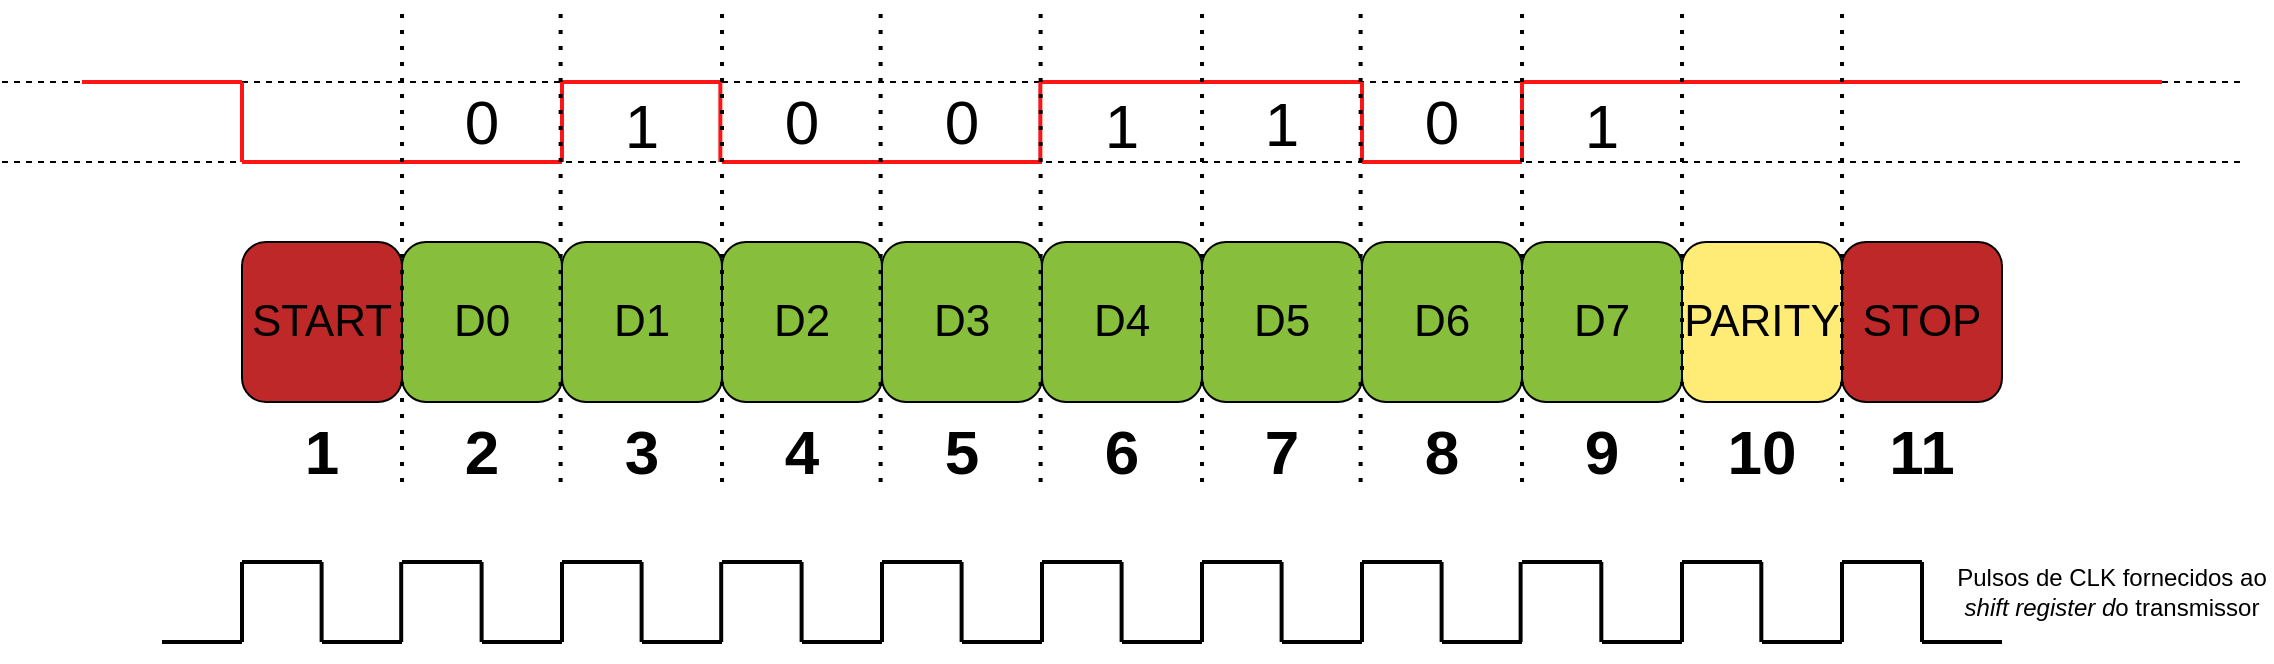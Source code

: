 <mxfile version="26.2.2">
  <diagram name="Page-1" id="lUpwgNGlxhWAfqEjenwq">
    <mxGraphModel dx="1556" dy="914" grid="1" gridSize="10" guides="1" tooltips="1" connect="1" arrows="1" fold="1" page="1" pageScale="1" pageWidth="850" pageHeight="1100" math="0" shadow="0">
      <root>
        <mxCell id="0" />
        <mxCell id="1" parent="0" />
        <mxCell id="Gv_gc-25FSfEhzksZ8vM-55" value="" style="endArrow=none;dashed=1;html=1;rounded=0;" edge="1" parent="1">
          <mxGeometry width="50" height="50" relative="1" as="geometry">
            <mxPoint x="80" y="280" as="sourcePoint" />
            <mxPoint x="1200" y="280" as="targetPoint" />
          </mxGeometry>
        </mxCell>
        <mxCell id="Gv_gc-25FSfEhzksZ8vM-1" value="&lt;font style=&quot;font-size: 22px;&quot;&gt;START&lt;/font&gt;" style="rounded=1;whiteSpace=wrap;html=1;fillColor=#BE2828;" vertex="1" parent="1">
          <mxGeometry x="200" y="320" width="80" height="80" as="geometry" />
        </mxCell>
        <mxCell id="Gv_gc-25FSfEhzksZ8vM-2" value="&lt;span style=&quot;font-size: 22px;&quot;&gt;&lt;font style=&quot;color: rgb(0, 0, 0);&quot;&gt;D0&lt;/font&gt;&lt;/span&gt;" style="rounded=1;whiteSpace=wrap;html=1;fillColor=#87BE3B;" vertex="1" parent="1">
          <mxGeometry x="280" y="320" width="80" height="80" as="geometry" />
        </mxCell>
        <mxCell id="Gv_gc-25FSfEhzksZ8vM-11" value="&lt;span style=&quot;font-size: 22px;&quot;&gt;&lt;font style=&quot;color: rgb(0, 0, 0);&quot;&gt;PARITY&lt;/font&gt;&lt;/span&gt;" style="rounded=1;whiteSpace=wrap;html=1;fillColor=#FFEC77;" vertex="1" parent="1">
          <mxGeometry x="920" y="320" width="80" height="80" as="geometry" />
        </mxCell>
        <mxCell id="Gv_gc-25FSfEhzksZ8vM-13" value="&lt;span style=&quot;font-size: 22px;&quot;&gt;STOP&lt;/span&gt;" style="rounded=1;whiteSpace=wrap;html=1;fillColor=#BE2828;" vertex="1" parent="1">
          <mxGeometry x="1000" y="320" width="80" height="80" as="geometry" />
        </mxCell>
        <mxCell id="Gv_gc-25FSfEhzksZ8vM-14" value="&lt;span style=&quot;color: rgb(0, 0, 0); font-size: 22px;&quot;&gt;D1&lt;/span&gt;" style="rounded=1;whiteSpace=wrap;html=1;fillColor=#87BE3B;" vertex="1" parent="1">
          <mxGeometry x="360" y="320" width="80" height="80" as="geometry" />
        </mxCell>
        <mxCell id="Gv_gc-25FSfEhzksZ8vM-15" value="&lt;span style=&quot;color: rgb(0, 0, 0); font-size: 22px;&quot;&gt;D2&lt;/span&gt;" style="rounded=1;whiteSpace=wrap;html=1;fillColor=#87BE3B;" vertex="1" parent="1">
          <mxGeometry x="440" y="320" width="80" height="80" as="geometry" />
        </mxCell>
        <mxCell id="Gv_gc-25FSfEhzksZ8vM-16" value="&lt;span style=&quot;color: rgb(0, 0, 0); font-size: 22px;&quot;&gt;D3&lt;/span&gt;" style="rounded=1;whiteSpace=wrap;html=1;fillColor=#87BE3B;" vertex="1" parent="1">
          <mxGeometry x="520" y="320" width="80" height="80" as="geometry" />
        </mxCell>
        <mxCell id="Gv_gc-25FSfEhzksZ8vM-17" value="&lt;span style=&quot;color: rgb(0, 0, 0); font-size: 22px;&quot;&gt;D4&lt;/span&gt;" style="rounded=1;whiteSpace=wrap;html=1;fillColor=#87BE3B;" vertex="1" parent="1">
          <mxGeometry x="600" y="320" width="80" height="80" as="geometry" />
        </mxCell>
        <mxCell id="Gv_gc-25FSfEhzksZ8vM-18" value="&lt;span style=&quot;color: rgb(0, 0, 0); font-size: 22px;&quot;&gt;D5&lt;/span&gt;" style="rounded=1;whiteSpace=wrap;html=1;fillColor=#87BE3B;" vertex="1" parent="1">
          <mxGeometry x="680" y="320" width="80" height="80" as="geometry" />
        </mxCell>
        <mxCell id="Gv_gc-25FSfEhzksZ8vM-19" value="&lt;span style=&quot;color: rgb(0, 0, 0); font-size: 22px;&quot;&gt;D6&lt;/span&gt;" style="rounded=1;whiteSpace=wrap;html=1;fillColor=#87BE3B;" vertex="1" parent="1">
          <mxGeometry x="760" y="320" width="80" height="80" as="geometry" />
        </mxCell>
        <mxCell id="Gv_gc-25FSfEhzksZ8vM-20" value="&lt;span style=&quot;color: rgb(0, 0, 0); font-size: 22px;&quot;&gt;D7&lt;/span&gt;" style="rounded=1;whiteSpace=wrap;html=1;fillColor=#87BE3B;" vertex="1" parent="1">
          <mxGeometry x="840" y="320" width="80" height="80" as="geometry" />
        </mxCell>
        <mxCell id="Gv_gc-25FSfEhzksZ8vM-21" value="" style="endArrow=none;dashed=1;html=1;rounded=0;" edge="1" parent="1">
          <mxGeometry width="50" height="50" relative="1" as="geometry">
            <mxPoint x="80" y="240" as="sourcePoint" />
            <mxPoint x="1200" y="240" as="targetPoint" />
          </mxGeometry>
        </mxCell>
        <mxCell id="Gv_gc-25FSfEhzksZ8vM-22" value="" style="endArrow=none;html=1;rounded=0;strokeColor=#FF1515;strokeWidth=2;" edge="1" parent="1">
          <mxGeometry width="50" height="50" relative="1" as="geometry">
            <mxPoint x="120" y="240" as="sourcePoint" />
            <mxPoint x="200" y="240" as="targetPoint" />
          </mxGeometry>
        </mxCell>
        <mxCell id="Gv_gc-25FSfEhzksZ8vM-24" value="" style="endArrow=none;html=1;rounded=0;strokeColor=#FF1515;strokeWidth=2;" edge="1" parent="1">
          <mxGeometry width="50" height="50" relative="1" as="geometry">
            <mxPoint x="200" y="280" as="sourcePoint" />
            <mxPoint x="360" y="280" as="targetPoint" />
          </mxGeometry>
        </mxCell>
        <mxCell id="Gv_gc-25FSfEhzksZ8vM-25" value="" style="endArrow=none;html=1;rounded=0;strokeColor=#FF1515;strokeWidth=2;" edge="1" parent="1">
          <mxGeometry width="50" height="50" relative="1" as="geometry">
            <mxPoint x="440" y="280" as="sourcePoint" />
            <mxPoint x="600" y="280" as="targetPoint" />
          </mxGeometry>
        </mxCell>
        <mxCell id="Gv_gc-25FSfEhzksZ8vM-26" value="" style="endArrow=none;html=1;rounded=0;strokeColor=#FF1515;strokeWidth=2;" edge="1" parent="1">
          <mxGeometry width="50" height="50" relative="1" as="geometry">
            <mxPoint x="600" y="240" as="sourcePoint" />
            <mxPoint x="760" y="240" as="targetPoint" />
          </mxGeometry>
        </mxCell>
        <mxCell id="Gv_gc-25FSfEhzksZ8vM-27" value="" style="endArrow=none;html=1;rounded=0;strokeColor=#FF1515;strokeWidth=2;" edge="1" parent="1">
          <mxGeometry width="50" height="50" relative="1" as="geometry">
            <mxPoint x="360" y="240" as="sourcePoint" />
            <mxPoint x="440" y="240" as="targetPoint" />
          </mxGeometry>
        </mxCell>
        <mxCell id="Gv_gc-25FSfEhzksZ8vM-28" value="" style="endArrow=none;html=1;rounded=0;strokeColor=#FF1515;strokeWidth=2;" edge="1" parent="1">
          <mxGeometry width="50" height="50" relative="1" as="geometry">
            <mxPoint x="200" y="280" as="sourcePoint" />
            <mxPoint x="200" y="240" as="targetPoint" />
          </mxGeometry>
        </mxCell>
        <mxCell id="Gv_gc-25FSfEhzksZ8vM-29" value="" style="endArrow=none;html=1;rounded=0;strokeColor=#FF1515;strokeWidth=2;" edge="1" parent="1">
          <mxGeometry width="50" height="50" relative="1" as="geometry">
            <mxPoint x="360" y="280" as="sourcePoint" />
            <mxPoint x="360" y="240" as="targetPoint" />
          </mxGeometry>
        </mxCell>
        <mxCell id="Gv_gc-25FSfEhzksZ8vM-30" value="" style="endArrow=none;html=1;rounded=0;strokeColor=#FF1515;strokeWidth=2;" edge="1" parent="1">
          <mxGeometry width="50" height="50" relative="1" as="geometry">
            <mxPoint x="439.17" y="280" as="sourcePoint" />
            <mxPoint x="439.17" y="240" as="targetPoint" />
          </mxGeometry>
        </mxCell>
        <mxCell id="Gv_gc-25FSfEhzksZ8vM-31" value="" style="endArrow=none;html=1;rounded=0;strokeColor=#FF1515;strokeWidth=2;" edge="1" parent="1">
          <mxGeometry width="50" height="50" relative="1" as="geometry">
            <mxPoint x="599.17" y="280" as="sourcePoint" />
            <mxPoint x="599.17" y="240" as="targetPoint" />
          </mxGeometry>
        </mxCell>
        <mxCell id="Gv_gc-25FSfEhzksZ8vM-32" value="" style="endArrow=none;html=1;rounded=0;strokeColor=#FF1515;strokeWidth=2;" edge="1" parent="1">
          <mxGeometry width="50" height="50" relative="1" as="geometry">
            <mxPoint x="760" y="280" as="sourcePoint" />
            <mxPoint x="760" y="240" as="targetPoint" />
          </mxGeometry>
        </mxCell>
        <mxCell id="Gv_gc-25FSfEhzksZ8vM-33" value="" style="endArrow=none;html=1;rounded=0;strokeColor=#FF1515;strokeWidth=2;" edge="1" parent="1">
          <mxGeometry width="50" height="50" relative="1" as="geometry">
            <mxPoint x="760" y="280" as="sourcePoint" />
            <mxPoint x="840" y="280" as="targetPoint" />
          </mxGeometry>
        </mxCell>
        <mxCell id="Gv_gc-25FSfEhzksZ8vM-34" value="" style="endArrow=none;html=1;rounded=0;strokeColor=#FF1515;strokeWidth=2;" edge="1" parent="1">
          <mxGeometry width="50" height="50" relative="1" as="geometry">
            <mxPoint x="840" y="280" as="sourcePoint" />
            <mxPoint x="840" y="240" as="targetPoint" />
          </mxGeometry>
        </mxCell>
        <mxCell id="Gv_gc-25FSfEhzksZ8vM-35" value="" style="endArrow=none;html=1;rounded=0;strokeColor=#FF1515;strokeWidth=2;" edge="1" parent="1">
          <mxGeometry width="50" height="50" relative="1" as="geometry">
            <mxPoint x="840" y="240" as="sourcePoint" />
            <mxPoint x="1160" y="240" as="targetPoint" />
          </mxGeometry>
        </mxCell>
        <mxCell id="Gv_gc-25FSfEhzksZ8vM-36" value="&lt;font style=&quot;font-size: 31px;&quot;&gt;0&lt;/font&gt;" style="text;html=1;align=center;verticalAlign=middle;whiteSpace=wrap;rounded=0;" vertex="1" parent="1">
          <mxGeometry x="275" y="235" width="90" height="50" as="geometry" />
        </mxCell>
        <mxCell id="Gv_gc-25FSfEhzksZ8vM-37" value="&lt;font style=&quot;font-size: 31px;&quot;&gt;0&lt;/font&gt;" style="text;html=1;align=center;verticalAlign=middle;whiteSpace=wrap;rounded=0;" vertex="1" parent="1">
          <mxGeometry x="435" y="235" width="90" height="50" as="geometry" />
        </mxCell>
        <mxCell id="Gv_gc-25FSfEhzksZ8vM-38" value="&lt;font style=&quot;font-size: 31px;&quot;&gt;0&lt;/font&gt;" style="text;html=1;align=center;verticalAlign=middle;whiteSpace=wrap;rounded=0;" vertex="1" parent="1">
          <mxGeometry x="515" y="235" width="90" height="50" as="geometry" />
        </mxCell>
        <mxCell id="Gv_gc-25FSfEhzksZ8vM-39" value="&lt;font style=&quot;font-size: 31px;&quot;&gt;0&lt;/font&gt;" style="text;html=1;align=center;verticalAlign=middle;whiteSpace=wrap;rounded=0;" vertex="1" parent="1">
          <mxGeometry x="755" y="235" width="90" height="50" as="geometry" />
        </mxCell>
        <mxCell id="Gv_gc-25FSfEhzksZ8vM-40" value="&lt;font style=&quot;font-size: 31px;&quot;&gt;1&lt;/font&gt;" style="text;html=1;align=center;verticalAlign=middle;whiteSpace=wrap;rounded=0;" vertex="1" parent="1">
          <mxGeometry x="355" y="237" width="90" height="50" as="geometry" />
        </mxCell>
        <mxCell id="Gv_gc-25FSfEhzksZ8vM-41" value="&lt;font style=&quot;font-size: 31px;&quot;&gt;1&lt;/font&gt;" style="text;html=1;align=center;verticalAlign=middle;whiteSpace=wrap;rounded=0;" vertex="1" parent="1">
          <mxGeometry x="595" y="237" width="90" height="50" as="geometry" />
        </mxCell>
        <mxCell id="Gv_gc-25FSfEhzksZ8vM-42" value="&lt;font style=&quot;font-size: 31px;&quot;&gt;1&lt;/font&gt;" style="text;html=1;align=center;verticalAlign=middle;whiteSpace=wrap;rounded=0;" vertex="1" parent="1">
          <mxGeometry x="675" y="236" width="90" height="50" as="geometry" />
        </mxCell>
        <mxCell id="Gv_gc-25FSfEhzksZ8vM-43" value="&lt;font style=&quot;font-size: 31px;&quot;&gt;1&lt;/font&gt;" style="text;html=1;align=center;verticalAlign=middle;whiteSpace=wrap;rounded=0;" vertex="1" parent="1">
          <mxGeometry x="835" y="237" width="90" height="50" as="geometry" />
        </mxCell>
        <mxCell id="Gv_gc-25FSfEhzksZ8vM-44" value="&lt;font style=&quot;font-size: 31px;&quot;&gt;&lt;b&gt;1&lt;/b&gt;&lt;/font&gt;" style="text;html=1;align=center;verticalAlign=middle;whiteSpace=wrap;rounded=0;" vertex="1" parent="1">
          <mxGeometry x="195" y="400" width="90" height="50" as="geometry" />
        </mxCell>
        <mxCell id="Gv_gc-25FSfEhzksZ8vM-45" value="&lt;font style=&quot;font-size: 31px;&quot;&gt;&lt;b&gt;2&lt;/b&gt;&lt;/font&gt;" style="text;html=1;align=center;verticalAlign=middle;whiteSpace=wrap;rounded=0;" vertex="1" parent="1">
          <mxGeometry x="275" y="400" width="90" height="50" as="geometry" />
        </mxCell>
        <mxCell id="Gv_gc-25FSfEhzksZ8vM-46" value="&lt;font style=&quot;font-size: 31px;&quot;&gt;&lt;b&gt;3&lt;/b&gt;&lt;/font&gt;" style="text;html=1;align=center;verticalAlign=middle;whiteSpace=wrap;rounded=0;" vertex="1" parent="1">
          <mxGeometry x="355" y="400" width="90" height="50" as="geometry" />
        </mxCell>
        <mxCell id="Gv_gc-25FSfEhzksZ8vM-47" value="&lt;font style=&quot;font-size: 31px;&quot;&gt;&lt;b&gt;4&lt;/b&gt;&lt;/font&gt;" style="text;html=1;align=center;verticalAlign=middle;whiteSpace=wrap;rounded=0;" vertex="1" parent="1">
          <mxGeometry x="435" y="400" width="90" height="50" as="geometry" />
        </mxCell>
        <mxCell id="Gv_gc-25FSfEhzksZ8vM-48" value="&lt;font style=&quot;font-size: 31px;&quot;&gt;&lt;b&gt;5&lt;/b&gt;&lt;/font&gt;" style="text;html=1;align=center;verticalAlign=middle;whiteSpace=wrap;rounded=0;" vertex="1" parent="1">
          <mxGeometry x="515" y="400" width="90" height="50" as="geometry" />
        </mxCell>
        <mxCell id="Gv_gc-25FSfEhzksZ8vM-49" value="&lt;font style=&quot;font-size: 31px;&quot;&gt;&lt;b&gt;6&lt;/b&gt;&lt;/font&gt;" style="text;html=1;align=center;verticalAlign=middle;whiteSpace=wrap;rounded=0;" vertex="1" parent="1">
          <mxGeometry x="595" y="400" width="90" height="50" as="geometry" />
        </mxCell>
        <mxCell id="Gv_gc-25FSfEhzksZ8vM-50" value="&lt;font style=&quot;font-size: 31px;&quot;&gt;&lt;b&gt;7&lt;/b&gt;&lt;/font&gt;" style="text;html=1;align=center;verticalAlign=middle;whiteSpace=wrap;rounded=0;" vertex="1" parent="1">
          <mxGeometry x="675" y="400" width="90" height="50" as="geometry" />
        </mxCell>
        <mxCell id="Gv_gc-25FSfEhzksZ8vM-51" value="&lt;font style=&quot;font-size: 31px;&quot;&gt;&lt;b&gt;8&lt;/b&gt;&lt;/font&gt;" style="text;html=1;align=center;verticalAlign=middle;whiteSpace=wrap;rounded=0;" vertex="1" parent="1">
          <mxGeometry x="755" y="400" width="90" height="50" as="geometry" />
        </mxCell>
        <mxCell id="Gv_gc-25FSfEhzksZ8vM-52" value="&lt;font style=&quot;font-size: 31px;&quot;&gt;&lt;b&gt;9&lt;/b&gt;&lt;/font&gt;" style="text;html=1;align=center;verticalAlign=middle;whiteSpace=wrap;rounded=0;" vertex="1" parent="1">
          <mxGeometry x="835" y="400" width="90" height="50" as="geometry" />
        </mxCell>
        <mxCell id="Gv_gc-25FSfEhzksZ8vM-53" value="&lt;font style=&quot;font-size: 31px;&quot;&gt;&lt;b&gt;10&lt;/b&gt;&lt;/font&gt;" style="text;html=1;align=center;verticalAlign=middle;whiteSpace=wrap;rounded=0;" vertex="1" parent="1">
          <mxGeometry x="915" y="400" width="90" height="50" as="geometry" />
        </mxCell>
        <mxCell id="Gv_gc-25FSfEhzksZ8vM-54" value="&lt;font style=&quot;font-size: 31px;&quot;&gt;&lt;b&gt;11&lt;/b&gt;&lt;/font&gt;" style="text;html=1;align=center;verticalAlign=middle;whiteSpace=wrap;rounded=0;" vertex="1" parent="1">
          <mxGeometry x="995" y="400" width="90" height="50" as="geometry" />
        </mxCell>
        <mxCell id="Gv_gc-25FSfEhzksZ8vM-56" value="" style="endArrow=none;dashed=1;html=1;dashPattern=1 3;strokeWidth=2;rounded=0;" edge="1" parent="1">
          <mxGeometry width="50" height="50" relative="1" as="geometry">
            <mxPoint x="280" y="440" as="sourcePoint" />
            <mxPoint x="280" y="200" as="targetPoint" />
          </mxGeometry>
        </mxCell>
        <mxCell id="Gv_gc-25FSfEhzksZ8vM-57" value="" style="endArrow=none;dashed=1;html=1;dashPattern=1 3;strokeWidth=2;rounded=0;" edge="1" parent="1">
          <mxGeometry width="50" height="50" relative="1" as="geometry">
            <mxPoint x="359.31" y="440" as="sourcePoint" />
            <mxPoint x="359.31" y="200" as="targetPoint" />
          </mxGeometry>
        </mxCell>
        <mxCell id="Gv_gc-25FSfEhzksZ8vM-58" value="" style="endArrow=none;dashed=1;html=1;dashPattern=1 3;strokeWidth=2;rounded=0;" edge="1" parent="1">
          <mxGeometry width="50" height="50" relative="1" as="geometry">
            <mxPoint x="440" y="440" as="sourcePoint" />
            <mxPoint x="440" y="200" as="targetPoint" />
          </mxGeometry>
        </mxCell>
        <mxCell id="Gv_gc-25FSfEhzksZ8vM-59" value="" style="endArrow=none;dashed=1;html=1;dashPattern=1 3;strokeWidth=2;rounded=0;" edge="1" parent="1">
          <mxGeometry width="50" height="50" relative="1" as="geometry">
            <mxPoint x="519.31" y="440" as="sourcePoint" />
            <mxPoint x="519.31" y="200" as="targetPoint" />
          </mxGeometry>
        </mxCell>
        <mxCell id="Gv_gc-25FSfEhzksZ8vM-60" value="" style="endArrow=none;dashed=1;html=1;dashPattern=1 3;strokeWidth=2;rounded=0;" edge="1" parent="1">
          <mxGeometry width="50" height="50" relative="1" as="geometry">
            <mxPoint x="599.31" y="440" as="sourcePoint" />
            <mxPoint x="599.31" y="200" as="targetPoint" />
          </mxGeometry>
        </mxCell>
        <mxCell id="Gv_gc-25FSfEhzksZ8vM-61" value="" style="endArrow=none;dashed=1;html=1;dashPattern=1 3;strokeWidth=2;rounded=0;" edge="1" parent="1">
          <mxGeometry width="50" height="50" relative="1" as="geometry">
            <mxPoint x="680" y="440" as="sourcePoint" />
            <mxPoint x="680" y="200" as="targetPoint" />
          </mxGeometry>
        </mxCell>
        <mxCell id="Gv_gc-25FSfEhzksZ8vM-62" value="" style="endArrow=none;dashed=1;html=1;dashPattern=1 3;strokeWidth=2;rounded=0;" edge="1" parent="1">
          <mxGeometry width="50" height="50" relative="1" as="geometry">
            <mxPoint x="759.31" y="440" as="sourcePoint" />
            <mxPoint x="759.31" y="200" as="targetPoint" />
          </mxGeometry>
        </mxCell>
        <mxCell id="Gv_gc-25FSfEhzksZ8vM-63" value="" style="endArrow=none;dashed=1;html=1;dashPattern=1 3;strokeWidth=2;rounded=0;" edge="1" parent="1">
          <mxGeometry width="50" height="50" relative="1" as="geometry">
            <mxPoint x="840" y="440" as="sourcePoint" />
            <mxPoint x="840" y="200" as="targetPoint" />
          </mxGeometry>
        </mxCell>
        <mxCell id="Gv_gc-25FSfEhzksZ8vM-64" value="" style="endArrow=none;dashed=1;html=1;dashPattern=1 3;strokeWidth=2;rounded=0;" edge="1" parent="1">
          <mxGeometry width="50" height="50" relative="1" as="geometry">
            <mxPoint x="920" y="440" as="sourcePoint" />
            <mxPoint x="920" y="200" as="targetPoint" />
          </mxGeometry>
        </mxCell>
        <mxCell id="Gv_gc-25FSfEhzksZ8vM-65" value="" style="endArrow=none;dashed=1;html=1;dashPattern=1 3;strokeWidth=2;rounded=0;" edge="1" parent="1">
          <mxGeometry width="50" height="50" relative="1" as="geometry">
            <mxPoint x="1000" y="440" as="sourcePoint" />
            <mxPoint x="1000" y="200" as="targetPoint" />
          </mxGeometry>
        </mxCell>
        <mxCell id="Gv_gc-25FSfEhzksZ8vM-66" value="" style="endArrow=none;html=1;rounded=0;strokeWidth=2;" edge="1" parent="1">
          <mxGeometry width="50" height="50" relative="1" as="geometry">
            <mxPoint x="160" y="520" as="sourcePoint" />
            <mxPoint x="200" y="520" as="targetPoint" />
          </mxGeometry>
        </mxCell>
        <mxCell id="Gv_gc-25FSfEhzksZ8vM-67" value="" style="endArrow=none;html=1;rounded=0;strokeWidth=2;" edge="1" parent="1">
          <mxGeometry width="50" height="50" relative="1" as="geometry">
            <mxPoint x="240" y="520" as="sourcePoint" />
            <mxPoint x="280" y="520" as="targetPoint" />
          </mxGeometry>
        </mxCell>
        <mxCell id="Gv_gc-25FSfEhzksZ8vM-68" value="" style="endArrow=none;html=1;rounded=0;strokeWidth=2;" edge="1" parent="1">
          <mxGeometry width="50" height="50" relative="1" as="geometry">
            <mxPoint x="320" y="520" as="sourcePoint" />
            <mxPoint x="360" y="520" as="targetPoint" />
          </mxGeometry>
        </mxCell>
        <mxCell id="Gv_gc-25FSfEhzksZ8vM-69" value="" style="endArrow=none;html=1;rounded=0;strokeWidth=2;" edge="1" parent="1">
          <mxGeometry width="50" height="50" relative="1" as="geometry">
            <mxPoint x="400" y="520" as="sourcePoint" />
            <mxPoint x="440" y="520" as="targetPoint" />
          </mxGeometry>
        </mxCell>
        <mxCell id="Gv_gc-25FSfEhzksZ8vM-70" value="" style="endArrow=none;html=1;rounded=0;strokeWidth=2;" edge="1" parent="1">
          <mxGeometry width="50" height="50" relative="1" as="geometry">
            <mxPoint x="480" y="520" as="sourcePoint" />
            <mxPoint x="520" y="520" as="targetPoint" />
          </mxGeometry>
        </mxCell>
        <mxCell id="Gv_gc-25FSfEhzksZ8vM-71" value="" style="endArrow=none;html=1;rounded=0;strokeWidth=2;" edge="1" parent="1">
          <mxGeometry width="50" height="50" relative="1" as="geometry">
            <mxPoint x="560" y="520" as="sourcePoint" />
            <mxPoint x="600" y="520" as="targetPoint" />
          </mxGeometry>
        </mxCell>
        <mxCell id="Gv_gc-25FSfEhzksZ8vM-72" value="" style="endArrow=none;html=1;rounded=0;strokeWidth=2;" edge="1" parent="1">
          <mxGeometry width="50" height="50" relative="1" as="geometry">
            <mxPoint x="640" y="520" as="sourcePoint" />
            <mxPoint x="680" y="520" as="targetPoint" />
          </mxGeometry>
        </mxCell>
        <mxCell id="Gv_gc-25FSfEhzksZ8vM-73" value="" style="endArrow=none;html=1;rounded=0;strokeWidth=2;" edge="1" parent="1">
          <mxGeometry width="50" height="50" relative="1" as="geometry">
            <mxPoint x="720" y="520" as="sourcePoint" />
            <mxPoint x="760" y="520" as="targetPoint" />
          </mxGeometry>
        </mxCell>
        <mxCell id="Gv_gc-25FSfEhzksZ8vM-74" value="" style="endArrow=none;html=1;rounded=0;strokeWidth=2;" edge="1" parent="1">
          <mxGeometry width="50" height="50" relative="1" as="geometry">
            <mxPoint x="800" y="520" as="sourcePoint" />
            <mxPoint x="840" y="520" as="targetPoint" />
          </mxGeometry>
        </mxCell>
        <mxCell id="Gv_gc-25FSfEhzksZ8vM-75" value="" style="endArrow=none;html=1;rounded=0;strokeWidth=2;" edge="1" parent="1">
          <mxGeometry width="50" height="50" relative="1" as="geometry">
            <mxPoint x="880" y="520" as="sourcePoint" />
            <mxPoint x="920" y="520" as="targetPoint" />
          </mxGeometry>
        </mxCell>
        <mxCell id="Gv_gc-25FSfEhzksZ8vM-76" value="" style="endArrow=none;html=1;rounded=0;strokeWidth=2;" edge="1" parent="1">
          <mxGeometry width="50" height="50" relative="1" as="geometry">
            <mxPoint x="960" y="520" as="sourcePoint" />
            <mxPoint x="1000" y="520" as="targetPoint" />
          </mxGeometry>
        </mxCell>
        <mxCell id="Gv_gc-25FSfEhzksZ8vM-77" value="" style="endArrow=none;html=1;rounded=0;strokeWidth=2;" edge="1" parent="1">
          <mxGeometry width="50" height="50" relative="1" as="geometry">
            <mxPoint x="1040" y="520" as="sourcePoint" />
            <mxPoint x="1080" y="520" as="targetPoint" />
          </mxGeometry>
        </mxCell>
        <mxCell id="Gv_gc-25FSfEhzksZ8vM-78" value="" style="endArrow=none;html=1;rounded=0;strokeWidth=2;" edge="1" parent="1">
          <mxGeometry width="50" height="50" relative="1" as="geometry">
            <mxPoint x="200" y="480" as="sourcePoint" />
            <mxPoint x="240" y="480" as="targetPoint" />
          </mxGeometry>
        </mxCell>
        <mxCell id="Gv_gc-25FSfEhzksZ8vM-79" value="" style="endArrow=none;html=1;rounded=0;strokeWidth=2;" edge="1" parent="1">
          <mxGeometry width="50" height="50" relative="1" as="geometry">
            <mxPoint x="280" y="480" as="sourcePoint" />
            <mxPoint x="320" y="480" as="targetPoint" />
          </mxGeometry>
        </mxCell>
        <mxCell id="Gv_gc-25FSfEhzksZ8vM-80" value="" style="endArrow=none;html=1;rounded=0;strokeWidth=2;" edge="1" parent="1">
          <mxGeometry width="50" height="50" relative="1" as="geometry">
            <mxPoint x="360" y="480" as="sourcePoint" />
            <mxPoint x="400" y="480" as="targetPoint" />
          </mxGeometry>
        </mxCell>
        <mxCell id="Gv_gc-25FSfEhzksZ8vM-81" value="" style="endArrow=none;html=1;rounded=0;strokeWidth=2;" edge="1" parent="1">
          <mxGeometry width="50" height="50" relative="1" as="geometry">
            <mxPoint x="440" y="480" as="sourcePoint" />
            <mxPoint x="480" y="480" as="targetPoint" />
          </mxGeometry>
        </mxCell>
        <mxCell id="Gv_gc-25FSfEhzksZ8vM-82" value="" style="endArrow=none;html=1;rounded=0;strokeWidth=2;" edge="1" parent="1">
          <mxGeometry width="50" height="50" relative="1" as="geometry">
            <mxPoint x="520" y="480" as="sourcePoint" />
            <mxPoint x="560" y="480" as="targetPoint" />
          </mxGeometry>
        </mxCell>
        <mxCell id="Gv_gc-25FSfEhzksZ8vM-83" value="" style="endArrow=none;html=1;rounded=0;strokeWidth=2;" edge="1" parent="1">
          <mxGeometry width="50" height="50" relative="1" as="geometry">
            <mxPoint x="600" y="480" as="sourcePoint" />
            <mxPoint x="640" y="480" as="targetPoint" />
          </mxGeometry>
        </mxCell>
        <mxCell id="Gv_gc-25FSfEhzksZ8vM-84" value="" style="endArrow=none;html=1;rounded=0;strokeWidth=2;" edge="1" parent="1">
          <mxGeometry width="50" height="50" relative="1" as="geometry">
            <mxPoint x="680" y="480" as="sourcePoint" />
            <mxPoint x="720" y="480" as="targetPoint" />
          </mxGeometry>
        </mxCell>
        <mxCell id="Gv_gc-25FSfEhzksZ8vM-85" value="" style="endArrow=none;html=1;rounded=0;strokeWidth=2;" edge="1" parent="1">
          <mxGeometry width="50" height="50" relative="1" as="geometry">
            <mxPoint x="760" y="480" as="sourcePoint" />
            <mxPoint x="800" y="480" as="targetPoint" />
          </mxGeometry>
        </mxCell>
        <mxCell id="Gv_gc-25FSfEhzksZ8vM-86" value="" style="endArrow=none;html=1;rounded=0;strokeWidth=2;" edge="1" parent="1">
          <mxGeometry width="50" height="50" relative="1" as="geometry">
            <mxPoint x="840" y="480" as="sourcePoint" />
            <mxPoint x="880" y="480" as="targetPoint" />
          </mxGeometry>
        </mxCell>
        <mxCell id="Gv_gc-25FSfEhzksZ8vM-87" value="" style="endArrow=none;html=1;rounded=0;strokeWidth=2;" edge="1" parent="1">
          <mxGeometry width="50" height="50" relative="1" as="geometry">
            <mxPoint x="920" y="480" as="sourcePoint" />
            <mxPoint x="960" y="480" as="targetPoint" />
          </mxGeometry>
        </mxCell>
        <mxCell id="Gv_gc-25FSfEhzksZ8vM-88" value="" style="endArrow=none;html=1;rounded=0;strokeWidth=2;" edge="1" parent="1">
          <mxGeometry width="50" height="50" relative="1" as="geometry">
            <mxPoint x="1000" y="480" as="sourcePoint" />
            <mxPoint x="1040" y="480" as="targetPoint" />
          </mxGeometry>
        </mxCell>
        <mxCell id="Gv_gc-25FSfEhzksZ8vM-90" value="" style="endArrow=none;html=1;rounded=0;strokeWidth=2;" edge="1" parent="1">
          <mxGeometry width="50" height="50" relative="1" as="geometry">
            <mxPoint x="1040" y="480" as="sourcePoint" />
            <mxPoint x="1040" y="520" as="targetPoint" />
          </mxGeometry>
        </mxCell>
        <mxCell id="Gv_gc-25FSfEhzksZ8vM-91" value="" style="endArrow=none;html=1;rounded=0;strokeWidth=2;" edge="1" parent="1">
          <mxGeometry width="50" height="50" relative="1" as="geometry">
            <mxPoint x="1000" y="480" as="sourcePoint" />
            <mxPoint x="1000" y="520" as="targetPoint" />
          </mxGeometry>
        </mxCell>
        <mxCell id="Gv_gc-25FSfEhzksZ8vM-92" value="" style="endArrow=none;html=1;rounded=0;strokeWidth=2;" edge="1" parent="1">
          <mxGeometry width="50" height="50" relative="1" as="geometry">
            <mxPoint x="959.66" y="480" as="sourcePoint" />
            <mxPoint x="959.66" y="520" as="targetPoint" />
          </mxGeometry>
        </mxCell>
        <mxCell id="Gv_gc-25FSfEhzksZ8vM-93" value="" style="endArrow=none;html=1;rounded=0;strokeWidth=2;" edge="1" parent="1">
          <mxGeometry width="50" height="50" relative="1" as="geometry">
            <mxPoint x="920" y="480" as="sourcePoint" />
            <mxPoint x="920" y="520" as="targetPoint" />
          </mxGeometry>
        </mxCell>
        <mxCell id="Gv_gc-25FSfEhzksZ8vM-94" value="" style="endArrow=none;html=1;rounded=0;strokeWidth=2;" edge="1" parent="1">
          <mxGeometry width="50" height="50" relative="1" as="geometry">
            <mxPoint x="879.66" y="480" as="sourcePoint" />
            <mxPoint x="879.66" y="520" as="targetPoint" />
          </mxGeometry>
        </mxCell>
        <mxCell id="Gv_gc-25FSfEhzksZ8vM-95" value="" style="endArrow=none;html=1;rounded=0;strokeWidth=2;" edge="1" parent="1">
          <mxGeometry width="50" height="50" relative="1" as="geometry">
            <mxPoint x="839.31" y="480" as="sourcePoint" />
            <mxPoint x="839.31" y="520" as="targetPoint" />
          </mxGeometry>
        </mxCell>
        <mxCell id="Gv_gc-25FSfEhzksZ8vM-96" value="" style="endArrow=none;html=1;rounded=0;strokeWidth=2;" edge="1" parent="1">
          <mxGeometry width="50" height="50" relative="1" as="geometry">
            <mxPoint x="799.8" y="480" as="sourcePoint" />
            <mxPoint x="799.8" y="520" as="targetPoint" />
          </mxGeometry>
        </mxCell>
        <mxCell id="Gv_gc-25FSfEhzksZ8vM-97" value="" style="endArrow=none;html=1;rounded=0;strokeWidth=2;" edge="1" parent="1">
          <mxGeometry width="50" height="50" relative="1" as="geometry">
            <mxPoint x="760" y="480" as="sourcePoint" />
            <mxPoint x="760" y="520" as="targetPoint" />
          </mxGeometry>
        </mxCell>
        <mxCell id="Gv_gc-25FSfEhzksZ8vM-98" value="" style="endArrow=none;html=1;rounded=0;strokeWidth=2;" edge="1" parent="1">
          <mxGeometry width="50" height="50" relative="1" as="geometry">
            <mxPoint x="719.8" y="480" as="sourcePoint" />
            <mxPoint x="719.8" y="520" as="targetPoint" />
          </mxGeometry>
        </mxCell>
        <mxCell id="Gv_gc-25FSfEhzksZ8vM-99" value="" style="endArrow=none;html=1;rounded=0;strokeWidth=2;" edge="1" parent="1">
          <mxGeometry width="50" height="50" relative="1" as="geometry">
            <mxPoint x="680" y="480" as="sourcePoint" />
            <mxPoint x="680" y="520" as="targetPoint" />
          </mxGeometry>
        </mxCell>
        <mxCell id="Gv_gc-25FSfEhzksZ8vM-100" value="" style="endArrow=none;html=1;rounded=0;strokeWidth=2;" edge="1" parent="1">
          <mxGeometry width="50" height="50" relative="1" as="geometry">
            <mxPoint x="639.8" y="480" as="sourcePoint" />
            <mxPoint x="639.8" y="520" as="targetPoint" />
          </mxGeometry>
        </mxCell>
        <mxCell id="Gv_gc-25FSfEhzksZ8vM-101" value="" style="endArrow=none;html=1;rounded=0;strokeWidth=2;" edge="1" parent="1">
          <mxGeometry width="50" height="50" relative="1" as="geometry">
            <mxPoint x="600" y="480" as="sourcePoint" />
            <mxPoint x="600" y="520" as="targetPoint" />
          </mxGeometry>
        </mxCell>
        <mxCell id="Gv_gc-25FSfEhzksZ8vM-102" value="" style="endArrow=none;html=1;rounded=0;strokeWidth=2;" edge="1" parent="1">
          <mxGeometry width="50" height="50" relative="1" as="geometry">
            <mxPoint x="559.8" y="480" as="sourcePoint" />
            <mxPoint x="559.8" y="520" as="targetPoint" />
          </mxGeometry>
        </mxCell>
        <mxCell id="Gv_gc-25FSfEhzksZ8vM-103" value="" style="endArrow=none;html=1;rounded=0;strokeWidth=2;" edge="1" parent="1">
          <mxGeometry width="50" height="50" relative="1" as="geometry">
            <mxPoint x="520" y="480" as="sourcePoint" />
            <mxPoint x="520" y="520" as="targetPoint" />
          </mxGeometry>
        </mxCell>
        <mxCell id="Gv_gc-25FSfEhzksZ8vM-104" value="" style="endArrow=none;html=1;rounded=0;strokeWidth=2;" edge="1" parent="1">
          <mxGeometry width="50" height="50" relative="1" as="geometry">
            <mxPoint x="479.8" y="480" as="sourcePoint" />
            <mxPoint x="479.8" y="520" as="targetPoint" />
          </mxGeometry>
        </mxCell>
        <mxCell id="Gv_gc-25FSfEhzksZ8vM-105" value="" style="endArrow=none;html=1;rounded=0;strokeWidth=2;" edge="1" parent="1">
          <mxGeometry width="50" height="50" relative="1" as="geometry">
            <mxPoint x="439.6" y="480" as="sourcePoint" />
            <mxPoint x="439.6" y="520" as="targetPoint" />
          </mxGeometry>
        </mxCell>
        <mxCell id="Gv_gc-25FSfEhzksZ8vM-106" value="" style="endArrow=none;html=1;rounded=0;strokeWidth=2;" edge="1" parent="1">
          <mxGeometry width="50" height="50" relative="1" as="geometry">
            <mxPoint x="399.8" y="480" as="sourcePoint" />
            <mxPoint x="399.8" y="520" as="targetPoint" />
          </mxGeometry>
        </mxCell>
        <mxCell id="Gv_gc-25FSfEhzksZ8vM-107" value="" style="endArrow=none;html=1;rounded=0;strokeWidth=2;" edge="1" parent="1">
          <mxGeometry width="50" height="50" relative="1" as="geometry">
            <mxPoint x="360" y="480" as="sourcePoint" />
            <mxPoint x="360" y="520" as="targetPoint" />
          </mxGeometry>
        </mxCell>
        <mxCell id="Gv_gc-25FSfEhzksZ8vM-108" value="" style="endArrow=none;html=1;rounded=0;strokeWidth=2;" edge="1" parent="1">
          <mxGeometry width="50" height="50" relative="1" as="geometry">
            <mxPoint x="319.8" y="480" as="sourcePoint" />
            <mxPoint x="319.8" y="520" as="targetPoint" />
          </mxGeometry>
        </mxCell>
        <mxCell id="Gv_gc-25FSfEhzksZ8vM-109" value="" style="endArrow=none;html=1;rounded=0;strokeWidth=2;" edge="1" parent="1">
          <mxGeometry width="50" height="50" relative="1" as="geometry">
            <mxPoint x="279.6" y="480" as="sourcePoint" />
            <mxPoint x="279.6" y="520" as="targetPoint" />
          </mxGeometry>
        </mxCell>
        <mxCell id="Gv_gc-25FSfEhzksZ8vM-110" value="" style="endArrow=none;html=1;rounded=0;strokeWidth=2;" edge="1" parent="1">
          <mxGeometry width="50" height="50" relative="1" as="geometry">
            <mxPoint x="239.8" y="480" as="sourcePoint" />
            <mxPoint x="239.8" y="520" as="targetPoint" />
          </mxGeometry>
        </mxCell>
        <mxCell id="Gv_gc-25FSfEhzksZ8vM-111" value="" style="endArrow=none;html=1;rounded=0;strokeWidth=2;" edge="1" parent="1">
          <mxGeometry width="50" height="50" relative="1" as="geometry">
            <mxPoint x="200" y="480" as="sourcePoint" />
            <mxPoint x="200" y="520" as="targetPoint" />
          </mxGeometry>
        </mxCell>
        <mxCell id="Gv_gc-25FSfEhzksZ8vM-112" value="Pulsos de CLK fornecidos ao &lt;i&gt;shift register d&lt;/i&gt;o transmissor" style="text;html=1;align=center;verticalAlign=middle;whiteSpace=wrap;rounded=0;" vertex="1" parent="1">
          <mxGeometry x="1055" y="460" width="160" height="70" as="geometry" />
        </mxCell>
      </root>
    </mxGraphModel>
  </diagram>
</mxfile>

